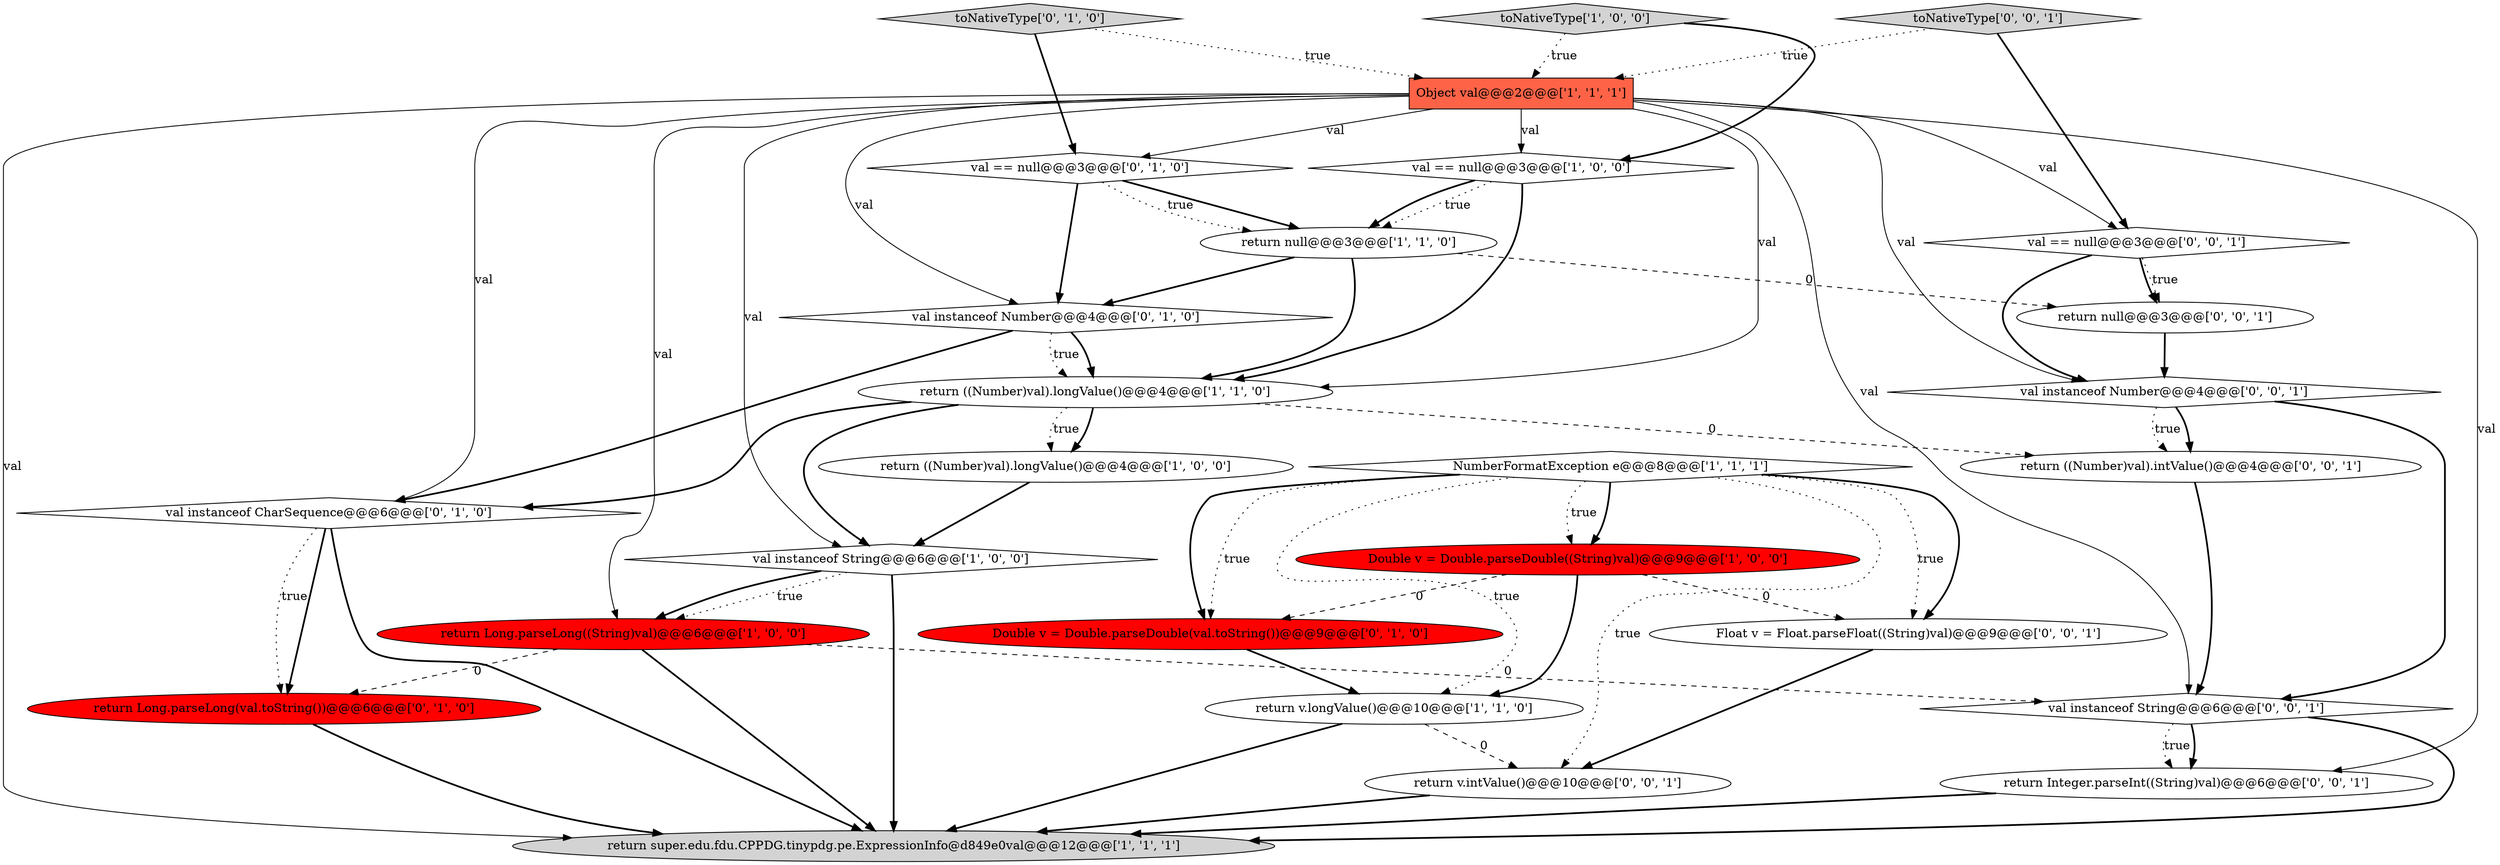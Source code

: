 digraph {
5 [style = filled, label = "return Long.parseLong((String)val)@@@6@@@['1', '0', '0']", fillcolor = red, shape = ellipse image = "AAA1AAABBB1BBB"];
17 [style = filled, label = "return Long.parseLong(val.toString())@@@6@@@['0', '1', '0']", fillcolor = red, shape = ellipse image = "AAA1AAABBB2BBB"];
9 [style = filled, label = "NumberFormatException e@@@8@@@['1', '1', '1']", fillcolor = white, shape = diamond image = "AAA0AAABBB1BBB"];
8 [style = filled, label = "return v.longValue()@@@10@@@['1', '1', '0']", fillcolor = white, shape = ellipse image = "AAA0AAABBB1BBB"];
15 [style = filled, label = "val == null@@@3@@@['0', '1', '0']", fillcolor = white, shape = diamond image = "AAA0AAABBB2BBB"];
0 [style = filled, label = "val instanceof String@@@6@@@['1', '0', '0']", fillcolor = white, shape = diamond image = "AAA0AAABBB1BBB"];
10 [style = filled, label = "Object val@@@2@@@['1', '1', '1']", fillcolor = tomato, shape = box image = "AAA0AAABBB1BBB"];
3 [style = filled, label = "return null@@@3@@@['1', '1', '0']", fillcolor = white, shape = ellipse image = "AAA0AAABBB1BBB"];
13 [style = filled, label = "val instanceof CharSequence@@@6@@@['0', '1', '0']", fillcolor = white, shape = diamond image = "AAA0AAABBB2BBB"];
24 [style = filled, label = "return ((Number)val).intValue()@@@4@@@['0', '0', '1']", fillcolor = white, shape = ellipse image = "AAA0AAABBB3BBB"];
14 [style = filled, label = "toNativeType['0', '1', '0']", fillcolor = lightgray, shape = diamond image = "AAA0AAABBB2BBB"];
2 [style = filled, label = "val == null@@@3@@@['1', '0', '0']", fillcolor = white, shape = diamond image = "AAA0AAABBB1BBB"];
25 [style = filled, label = "toNativeType['0', '0', '1']", fillcolor = lightgray, shape = diamond image = "AAA0AAABBB3BBB"];
1 [style = filled, label = "return super.edu.fdu.CPPDG.tinypdg.pe.ExpressionInfo@d849e0val@@@12@@@['1', '1', '1']", fillcolor = lightgray, shape = ellipse image = "AAA0AAABBB1BBB"];
20 [style = filled, label = "return null@@@3@@@['0', '0', '1']", fillcolor = white, shape = ellipse image = "AAA0AAABBB3BBB"];
23 [style = filled, label = "return v.intValue()@@@10@@@['0', '0', '1']", fillcolor = white, shape = ellipse image = "AAA0AAABBB3BBB"];
22 [style = filled, label = "Float v = Float.parseFloat((String)val)@@@9@@@['0', '0', '1']", fillcolor = white, shape = ellipse image = "AAA0AAABBB3BBB"];
12 [style = filled, label = "val instanceof Number@@@4@@@['0', '1', '0']", fillcolor = white, shape = diamond image = "AAA0AAABBB2BBB"];
7 [style = filled, label = "Double v = Double.parseDouble((String)val)@@@9@@@['1', '0', '0']", fillcolor = red, shape = ellipse image = "AAA1AAABBB1BBB"];
6 [style = filled, label = "toNativeType['1', '0', '0']", fillcolor = lightgray, shape = diamond image = "AAA0AAABBB1BBB"];
19 [style = filled, label = "val == null@@@3@@@['0', '0', '1']", fillcolor = white, shape = diamond image = "AAA0AAABBB3BBB"];
4 [style = filled, label = "return ((Number)val).longValue()@@@4@@@['1', '0', '0']", fillcolor = white, shape = ellipse image = "AAA0AAABBB1BBB"];
18 [style = filled, label = "val instanceof Number@@@4@@@['0', '0', '1']", fillcolor = white, shape = diamond image = "AAA0AAABBB3BBB"];
16 [style = filled, label = "Double v = Double.parseDouble(val.toString())@@@9@@@['0', '1', '0']", fillcolor = red, shape = ellipse image = "AAA1AAABBB2BBB"];
21 [style = filled, label = "return Integer.parseInt((String)val)@@@6@@@['0', '0', '1']", fillcolor = white, shape = ellipse image = "AAA0AAABBB3BBB"];
26 [style = filled, label = "val instanceof String@@@6@@@['0', '0', '1']", fillcolor = white, shape = diamond image = "AAA0AAABBB3BBB"];
11 [style = filled, label = "return ((Number)val).longValue()@@@4@@@['1', '1', '0']", fillcolor = white, shape = ellipse image = "AAA0AAABBB1BBB"];
2->3 [style = dotted, label="true"];
9->22 [style = bold, label=""];
13->17 [style = dotted, label="true"];
19->18 [style = bold, label=""];
18->24 [style = bold, label=""];
0->5 [style = dotted, label="true"];
17->1 [style = bold, label=""];
16->8 [style = bold, label=""];
5->26 [style = dashed, label="0"];
7->16 [style = dashed, label="0"];
19->20 [style = dotted, label="true"];
10->15 [style = solid, label="val"];
19->20 [style = bold, label=""];
2->3 [style = bold, label=""];
26->1 [style = bold, label=""];
11->4 [style = bold, label=""];
18->26 [style = bold, label=""];
10->1 [style = solid, label="val"];
18->24 [style = dotted, label="true"];
3->11 [style = bold, label=""];
12->11 [style = bold, label=""];
8->23 [style = dashed, label="0"];
10->21 [style = solid, label="val"];
10->0 [style = solid, label="val"];
10->19 [style = solid, label="val"];
10->11 [style = solid, label="val"];
11->4 [style = dotted, label="true"];
3->12 [style = bold, label=""];
9->7 [style = bold, label=""];
7->8 [style = bold, label=""];
10->5 [style = solid, label="val"];
15->3 [style = bold, label=""];
22->23 [style = bold, label=""];
10->18 [style = solid, label="val"];
14->10 [style = dotted, label="true"];
13->1 [style = bold, label=""];
9->16 [style = bold, label=""];
4->0 [style = bold, label=""];
26->21 [style = bold, label=""];
9->8 [style = dotted, label="true"];
12->11 [style = dotted, label="true"];
15->3 [style = dotted, label="true"];
6->10 [style = dotted, label="true"];
8->1 [style = bold, label=""];
6->2 [style = bold, label=""];
5->1 [style = bold, label=""];
12->13 [style = bold, label=""];
13->17 [style = bold, label=""];
20->18 [style = bold, label=""];
11->0 [style = bold, label=""];
24->26 [style = bold, label=""];
5->17 [style = dashed, label="0"];
26->21 [style = dotted, label="true"];
9->23 [style = dotted, label="true"];
0->1 [style = bold, label=""];
11->13 [style = bold, label=""];
21->1 [style = bold, label=""];
3->20 [style = dashed, label="0"];
25->19 [style = bold, label=""];
11->24 [style = dashed, label="0"];
23->1 [style = bold, label=""];
10->26 [style = solid, label="val"];
10->12 [style = solid, label="val"];
15->12 [style = bold, label=""];
14->15 [style = bold, label=""];
25->10 [style = dotted, label="true"];
9->16 [style = dotted, label="true"];
9->7 [style = dotted, label="true"];
9->22 [style = dotted, label="true"];
7->22 [style = dashed, label="0"];
2->11 [style = bold, label=""];
10->2 [style = solid, label="val"];
10->13 [style = solid, label="val"];
0->5 [style = bold, label=""];
}

